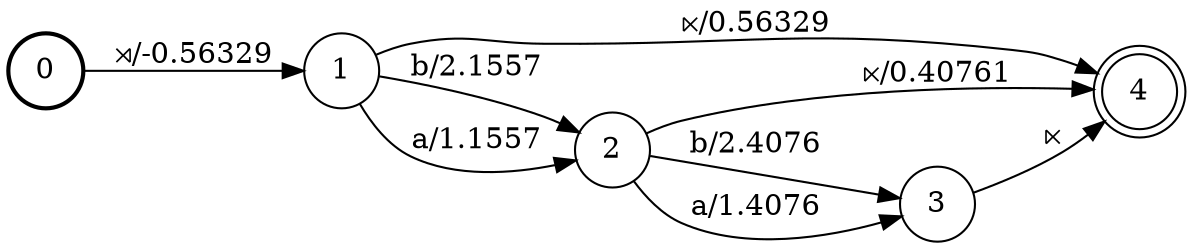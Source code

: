 digraph FST {
rankdir = LR;
size = "8.5,11";
center = 1;
orientation = Portrait;
ranksep = "0.4";
nodesep = "0.25";
0 [label = "0", shape = circle, style = bold, fontsize = 14]
	0 -> 1 [label = "⋊/-0.56329", fontsize = 14];
1 [label = "1", shape = circle, style = solid, fontsize = 14]
	1 -> 4 [label = "⋉/0.56329", fontsize = 14];
	1 -> 2 [label = "b/2.1557", fontsize = 14];
	1 -> 2 [label = "a/1.1557", fontsize = 14];
2 [label = "2", shape = circle, style = solid, fontsize = 14]
	2 -> 4 [label = "⋉/0.40761", fontsize = 14];
	2 -> 3 [label = "b/2.4076", fontsize = 14];
	2 -> 3 [label = "a/1.4076", fontsize = 14];
3 [label = "3", shape = circle, style = solid, fontsize = 14]
	3 -> 4 [label = "⋉", fontsize = 14];
4 [label = "4", shape = doublecircle, style = solid, fontsize = 14]
}
